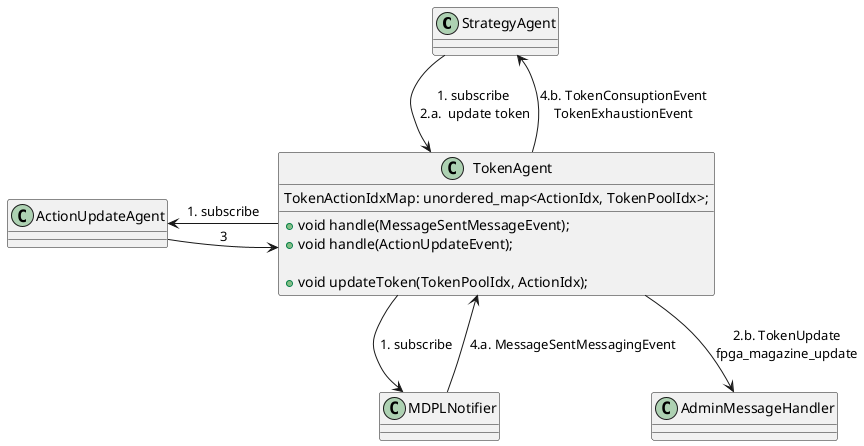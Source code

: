 
@startuml
class StrategyAgent


class TokenAgent{
    TokenActionIdxMap: unordered_map<ActionIdx, TokenPoolIdx>;

+    void handle(MessageSentMessageEvent);
+    void handle(ActionUpdateEvent);

+    void updateToken(TokenPoolIdx, ActionIdx);
    
}


StrategyAgent --> TokenAgent: 1. subscribe\n 2.a.  update token  
/' update token '/

TokenAgent <-left- ActionUpdateAgent: 3
TokenAgent --> ActionUpdateAgent: 1. subscribe
TokenAgent -down-> MDPLNotifier: 1. subscribe
TokenAgent <-- MDPLNotifier: 4.a. MessageSentMessagingEvent

TokenAgent -down-> AdminMessageHandler: 2.b. TokenUpdate\nfpga_magazine_update

TokenAgent -up-> StrategyAgent: 4.b. TokenConsuptionEvent\nTokenExhaustionEvent
@enduml
